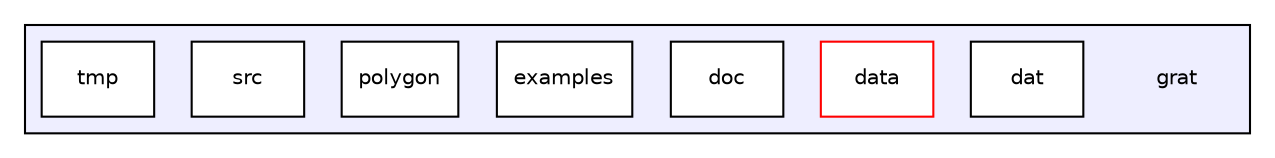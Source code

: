 digraph G {
  compound=true
  node [ fontsize="10", fontname="Helvetica"];
  edge [ labelfontsize="10", labelfontname="Helvetica"];
  subgraph clusterdir_01f81dc89839b69b499b525ab8d51194 {
    graph [ bgcolor="#eeeeff", pencolor="black", label="" URL="dir_01f81dc89839b69b499b525ab8d51194.html"];
    dir_01f81dc89839b69b499b525ab8d51194 [shape=plaintext label="grat"];
    dir_1a225d242627f816390da7b02ca4470d [shape=box label="dat" color="black" fillcolor="white" style="filled" URL="dir_1a225d242627f816390da7b02ca4470d.html"];
    dir_b59ab6809c68f741f67b7ddd41c96750 [shape=box label="data" color="red" fillcolor="white" style="filled" URL="dir_b59ab6809c68f741f67b7ddd41c96750.html"];
    dir_b2102e1b47327ae700fc0adeb1c4bc7c [shape=box label="doc" color="black" fillcolor="white" style="filled" URL="dir_b2102e1b47327ae700fc0adeb1c4bc7c.html"];
    dir_a5f405634176675d9fdfc392b4b78e38 [shape=box label="examples" color="black" fillcolor="white" style="filled" URL="dir_a5f405634176675d9fdfc392b4b78e38.html"];
    dir_35bef76273f763f0fb9c158c973a731f [shape=box label="polygon" color="black" fillcolor="white" style="filled" URL="dir_35bef76273f763f0fb9c158c973a731f.html"];
    dir_5d98555a87ce6ad1e072f395e518bfeb [shape=box label="src" color="black" fillcolor="white" style="filled" URL="dir_5d98555a87ce6ad1e072f395e518bfeb.html"];
    dir_ab7bceb340e3ad240e8bb467a003bdac [shape=box label="tmp" color="black" fillcolor="white" style="filled" URL="dir_ab7bceb340e3ad240e8bb467a003bdac.html"];
  }
}
